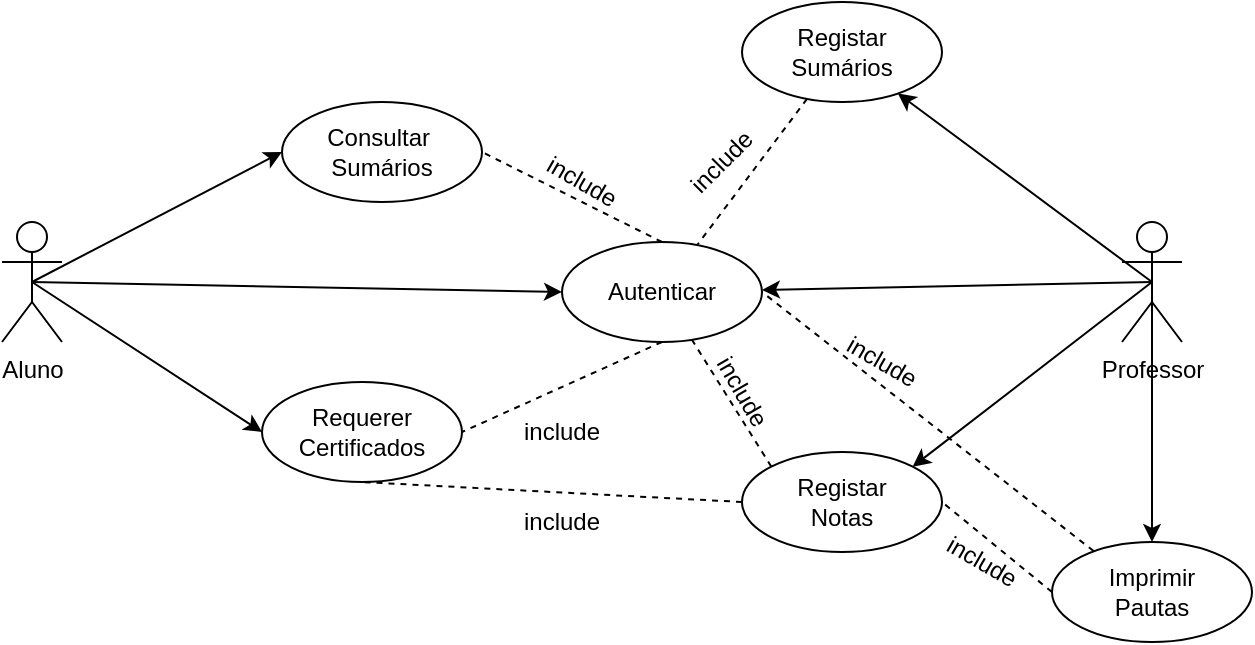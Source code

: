 <mxfile version="26.0.14" pages="2">
  <diagram name="Página-1" id="h9W75QepGS6RC1PATrqR">
    <mxGraphModel dx="837" dy="594" grid="1" gridSize="10" guides="1" tooltips="1" connect="1" arrows="1" fold="1" page="1" pageScale="1" pageWidth="11690" pageHeight="8270" math="0" shadow="0">
      <root>
        <mxCell id="0" />
        <mxCell id="1" parent="0" />
        <mxCell id="J2J5piKrdgiT3gv_6adl-5" value="Consultar&amp;nbsp;&lt;div&gt;Sumários&lt;/div&gt;" style="ellipse;whiteSpace=wrap;html=1;gradientColor=none;fillColor=none;" vertex="1" parent="1">
          <mxGeometry x="410" y="330" width="100" height="50" as="geometry" />
        </mxCell>
        <mxCell id="J2J5piKrdgiT3gv_6adl-19" style="rounded=0;orthogonalLoop=1;jettySize=auto;html=1;entryX=0;entryY=0.5;entryDx=0;entryDy=0;exitX=0.5;exitY=0.5;exitDx=0;exitDy=0;exitPerimeter=0;" edge="1" parent="1" source="J2J5piKrdgiT3gv_6adl-6" target="J2J5piKrdgiT3gv_6adl-5">
          <mxGeometry relative="1" as="geometry">
            <mxPoint x="300" y="420" as="sourcePoint" />
          </mxGeometry>
        </mxCell>
        <mxCell id="J2J5piKrdgiT3gv_6adl-20" style="rounded=0;orthogonalLoop=1;jettySize=auto;html=1;exitX=0.5;exitY=0.5;exitDx=0;exitDy=0;exitPerimeter=0;entryX=0;entryY=0.5;entryDx=0;entryDy=0;" edge="1" parent="1" source="J2J5piKrdgiT3gv_6adl-6" target="J2J5piKrdgiT3gv_6adl-17">
          <mxGeometry relative="1" as="geometry" />
        </mxCell>
        <mxCell id="J2J5piKrdgiT3gv_6adl-6" value="Aluno" style="shape=umlActor;verticalLabelPosition=bottom;verticalAlign=top;html=1;outlineConnect=0;" vertex="1" parent="1">
          <mxGeometry x="270" y="390" width="30" height="60" as="geometry" />
        </mxCell>
        <mxCell id="J2J5piKrdgiT3gv_6adl-37" style="edgeStyle=orthogonalEdgeStyle;rounded=0;orthogonalLoop=1;jettySize=auto;html=1;exitX=0.5;exitY=0.5;exitDx=0;exitDy=0;exitPerimeter=0;" edge="1" parent="1" source="J2J5piKrdgiT3gv_6adl-11" target="J2J5piKrdgiT3gv_6adl-31">
          <mxGeometry relative="1" as="geometry" />
        </mxCell>
        <mxCell id="J2J5piKrdgiT3gv_6adl-39" style="rounded=0;orthogonalLoop=1;jettySize=auto;html=1;exitX=0.5;exitY=0.5;exitDx=0;exitDy=0;exitPerimeter=0;entryX=1;entryY=0;entryDx=0;entryDy=0;" edge="1" parent="1" source="J2J5piKrdgiT3gv_6adl-11" target="J2J5piKrdgiT3gv_6adl-30">
          <mxGeometry relative="1" as="geometry" />
        </mxCell>
        <mxCell id="J2J5piKrdgiT3gv_6adl-40" style="rounded=0;orthogonalLoop=1;jettySize=auto;html=1;exitX=0.5;exitY=0.5;exitDx=0;exitDy=0;exitPerimeter=0;" edge="1" parent="1" source="J2J5piKrdgiT3gv_6adl-11" target="J2J5piKrdgiT3gv_6adl-32">
          <mxGeometry relative="1" as="geometry" />
        </mxCell>
        <mxCell id="J2J5piKrdgiT3gv_6adl-11" value="Professor" style="shape=umlActor;verticalLabelPosition=bottom;verticalAlign=top;html=1;outlineConnect=0;" vertex="1" parent="1">
          <mxGeometry x="830" y="390" width="30" height="60" as="geometry" />
        </mxCell>
        <mxCell id="J2J5piKrdgiT3gv_6adl-16" value="Autenticar" style="ellipse;whiteSpace=wrap;html=1;gradientColor=none;fillColor=none;" vertex="1" parent="1">
          <mxGeometry x="550" y="400" width="100" height="50" as="geometry" />
        </mxCell>
        <mxCell id="J2J5piKrdgiT3gv_6adl-17" value="Requerer&lt;div&gt;Certificados&lt;/div&gt;" style="ellipse;whiteSpace=wrap;html=1;gradientColor=none;fillColor=none;" vertex="1" parent="1">
          <mxGeometry x="400" y="470" width="100" height="50" as="geometry" />
        </mxCell>
        <mxCell id="J2J5piKrdgiT3gv_6adl-22" style="rounded=0;orthogonalLoop=1;jettySize=auto;html=1;exitX=0.5;exitY=0.5;exitDx=0;exitDy=0;exitPerimeter=0;entryX=0;entryY=0.5;entryDx=0;entryDy=0;" edge="1" parent="1" source="J2J5piKrdgiT3gv_6adl-6" target="J2J5piKrdgiT3gv_6adl-16">
          <mxGeometry relative="1" as="geometry">
            <mxPoint x="500" y="430" as="targetPoint" />
          </mxGeometry>
        </mxCell>
        <mxCell id="J2J5piKrdgiT3gv_6adl-23" style="rounded=0;orthogonalLoop=1;jettySize=auto;html=1;exitX=0.5;exitY=0.5;exitDx=0;exitDy=0;exitPerimeter=0;" edge="1" parent="1" source="J2J5piKrdgiT3gv_6adl-11" target="J2J5piKrdgiT3gv_6adl-16">
          <mxGeometry relative="1" as="geometry">
            <mxPoint x="670" y="420" as="targetPoint" />
          </mxGeometry>
        </mxCell>
        <mxCell id="J2J5piKrdgiT3gv_6adl-24" value="" style="endArrow=none;dashed=1;html=1;rounded=0;entryX=1;entryY=0.5;entryDx=0;entryDy=0;exitX=0.5;exitY=0;exitDx=0;exitDy=0;" edge="1" parent="1" source="J2J5piKrdgiT3gv_6adl-16" target="J2J5piKrdgiT3gv_6adl-5">
          <mxGeometry width="50" height="50" relative="1" as="geometry">
            <mxPoint x="600" y="630" as="sourcePoint" />
            <mxPoint x="650" y="580" as="targetPoint" />
          </mxGeometry>
        </mxCell>
        <mxCell id="J2J5piKrdgiT3gv_6adl-25" value="" style="endArrow=none;dashed=1;html=1;rounded=0;entryX=1;entryY=0.5;entryDx=0;entryDy=0;exitX=0.5;exitY=1;exitDx=0;exitDy=0;" edge="1" parent="1" source="J2J5piKrdgiT3gv_6adl-16" target="J2J5piKrdgiT3gv_6adl-17">
          <mxGeometry width="50" height="50" relative="1" as="geometry">
            <mxPoint x="590" y="535" as="sourcePoint" />
            <mxPoint x="500" y="490" as="targetPoint" />
          </mxGeometry>
        </mxCell>
        <mxCell id="J2J5piKrdgiT3gv_6adl-26" value="include" style="text;html=1;align=center;verticalAlign=middle;whiteSpace=wrap;rounded=0;rotation=30;" vertex="1" parent="1">
          <mxGeometry x="540" y="360" width="40" height="20" as="geometry" />
        </mxCell>
        <mxCell id="J2J5piKrdgiT3gv_6adl-29" value="include" style="text;html=1;align=center;verticalAlign=middle;whiteSpace=wrap;rounded=0;rotation=0;" vertex="1" parent="1">
          <mxGeometry x="530" y="485" width="40" height="20" as="geometry" />
        </mxCell>
        <mxCell id="J2J5piKrdgiT3gv_6adl-30" value="Registar&lt;div&gt;Notas&lt;/div&gt;" style="ellipse;whiteSpace=wrap;html=1;gradientColor=none;fillColor=none;" vertex="1" parent="1">
          <mxGeometry x="640" y="505" width="100" height="50" as="geometry" />
        </mxCell>
        <mxCell id="J2J5piKrdgiT3gv_6adl-31" value="Imprimir&lt;div&gt;Pautas&lt;/div&gt;" style="ellipse;whiteSpace=wrap;html=1;gradientColor=none;fillColor=none;" vertex="1" parent="1">
          <mxGeometry x="795" y="550" width="100" height="50" as="geometry" />
        </mxCell>
        <mxCell id="J2J5piKrdgiT3gv_6adl-32" value="Registar&lt;div&gt;Sumários&lt;/div&gt;" style="ellipse;whiteSpace=wrap;html=1;gradientColor=none;fillColor=none;" vertex="1" parent="1">
          <mxGeometry x="640" y="280" width="100" height="50" as="geometry" />
        </mxCell>
        <mxCell id="J2J5piKrdgiT3gv_6adl-34" value="include" style="text;html=1;align=center;verticalAlign=middle;whiteSpace=wrap;rounded=0;rotation=30;" vertex="1" parent="1">
          <mxGeometry x="740" y="550" width="40" height="20" as="geometry" />
        </mxCell>
        <mxCell id="J2J5piKrdgiT3gv_6adl-35" value="" style="endArrow=none;dashed=1;html=1;rounded=0;entryX=1;entryY=0.5;entryDx=0;entryDy=0;exitX=0;exitY=0.5;exitDx=0;exitDy=0;" edge="1" parent="1" source="J2J5piKrdgiT3gv_6adl-31" target="J2J5piKrdgiT3gv_6adl-30">
          <mxGeometry width="50" height="50" relative="1" as="geometry">
            <mxPoint x="610" y="460" as="sourcePoint" />
            <mxPoint x="510" y="505" as="targetPoint" />
          </mxGeometry>
        </mxCell>
        <mxCell id="J2J5piKrdgiT3gv_6adl-41" value="" style="endArrow=none;dashed=1;html=1;rounded=0;entryX=0.5;entryY=1;entryDx=0;entryDy=0;exitX=0;exitY=0.5;exitDx=0;exitDy=0;" edge="1" parent="1" source="J2J5piKrdgiT3gv_6adl-30" target="J2J5piKrdgiT3gv_6adl-17">
          <mxGeometry width="50" height="50" relative="1" as="geometry">
            <mxPoint x="610" y="460" as="sourcePoint" />
            <mxPoint x="510" y="505" as="targetPoint" />
          </mxGeometry>
        </mxCell>
        <mxCell id="J2J5piKrdgiT3gv_6adl-42" value="include" style="text;html=1;align=center;verticalAlign=middle;whiteSpace=wrap;rounded=0;rotation=0;" vertex="1" parent="1">
          <mxGeometry x="530" y="530" width="40" height="20" as="geometry" />
        </mxCell>
        <mxCell id="J2J5piKrdgiT3gv_6adl-43" value="include" style="text;html=1;align=center;verticalAlign=middle;whiteSpace=wrap;rounded=0;rotation=60;" vertex="1" parent="1">
          <mxGeometry x="620" y="465" width="40" height="20" as="geometry" />
        </mxCell>
        <mxCell id="J2J5piKrdgiT3gv_6adl-44" value="" style="endArrow=none;dashed=1;html=1;rounded=0;exitX=0;exitY=0;exitDx=0;exitDy=0;" edge="1" parent="1" source="J2J5piKrdgiT3gv_6adl-30" target="J2J5piKrdgiT3gv_6adl-16">
          <mxGeometry width="50" height="50" relative="1" as="geometry">
            <mxPoint x="650" y="540" as="sourcePoint" />
            <mxPoint x="460" y="530" as="targetPoint" />
          </mxGeometry>
        </mxCell>
        <mxCell id="J2J5piKrdgiT3gv_6adl-45" value="" style="endArrow=none;dashed=1;html=1;rounded=0;" edge="1" parent="1" source="J2J5piKrdgiT3gv_6adl-32" target="J2J5piKrdgiT3gv_6adl-16">
          <mxGeometry width="50" height="50" relative="1" as="geometry">
            <mxPoint x="650" y="350" as="sourcePoint" />
            <mxPoint x="470" y="540" as="targetPoint" />
          </mxGeometry>
        </mxCell>
        <mxCell id="J2J5piKrdgiT3gv_6adl-46" value="include" style="text;html=1;align=center;verticalAlign=middle;whiteSpace=wrap;rounded=0;rotation=-45;" vertex="1" parent="1">
          <mxGeometry x="610" y="350" width="40" height="20" as="geometry" />
        </mxCell>
        <mxCell id="J2J5piKrdgiT3gv_6adl-48" value="" style="endArrow=none;dashed=1;html=1;rounded=0;entryX=1;entryY=0.5;entryDx=0;entryDy=0;exitX=0.208;exitY=0.09;exitDx=0;exitDy=0;exitPerimeter=0;" edge="1" parent="1" source="J2J5piKrdgiT3gv_6adl-31" target="J2J5piKrdgiT3gv_6adl-16">
          <mxGeometry width="50" height="50" relative="1" as="geometry">
            <mxPoint x="682" y="338" as="sourcePoint" />
            <mxPoint x="628" y="412" as="targetPoint" />
          </mxGeometry>
        </mxCell>
        <mxCell id="J2J5piKrdgiT3gv_6adl-49" value="include" style="text;html=1;align=center;verticalAlign=middle;whiteSpace=wrap;rounded=0;rotation=30;" vertex="1" parent="1">
          <mxGeometry x="690" y="450" width="40" height="20" as="geometry" />
        </mxCell>
      </root>
    </mxGraphModel>
  </diagram>
  <diagram id="FfpfiHm58SSmF0ioAml7" name="Página-2">
    <mxGraphModel dx="1004" dy="713" grid="1" gridSize="10" guides="1" tooltips="1" connect="1" arrows="1" fold="1" page="1" pageScale="1" pageWidth="11690" pageHeight="8270" math="0" shadow="0">
      <root>
        <mxCell id="0" />
        <mxCell id="1" parent="0" />
      </root>
    </mxGraphModel>
  </diagram>
</mxfile>
